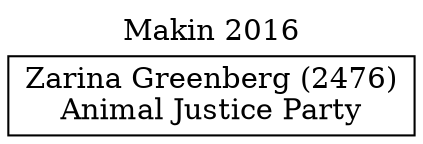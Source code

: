 // House preference flow
digraph "Zarina Greenberg (2476)_Makin_2016" {
	graph [label="Makin 2016" labelloc=t mclimit=10]
	node [shape=box]
	"Zarina Greenberg (2476)" [label="Zarina Greenberg (2476)
Animal Justice Party"]
}
